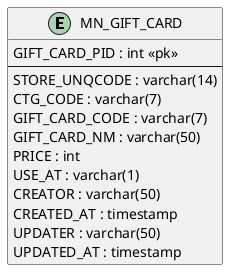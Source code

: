 @startuml

left to right direction

entity "MN_GIFT_CARD" as mnGiftCard {
  GIFT_CARD_PID : int <<pk>>
  --
  STORE_UNQCODE : varchar(14)
  CTG_CODE : varchar(7)
  GIFT_CARD_CODE : varchar(7)
  GIFT_CARD_NM : varchar(50)
  PRICE : int
  USE_AT : varchar(1)
  CREATOR : varchar(50)
  CREATED_AT : timestamp
  UPDATER : varchar(50)
  UPDATED_AT : timestamp
}

@enduml